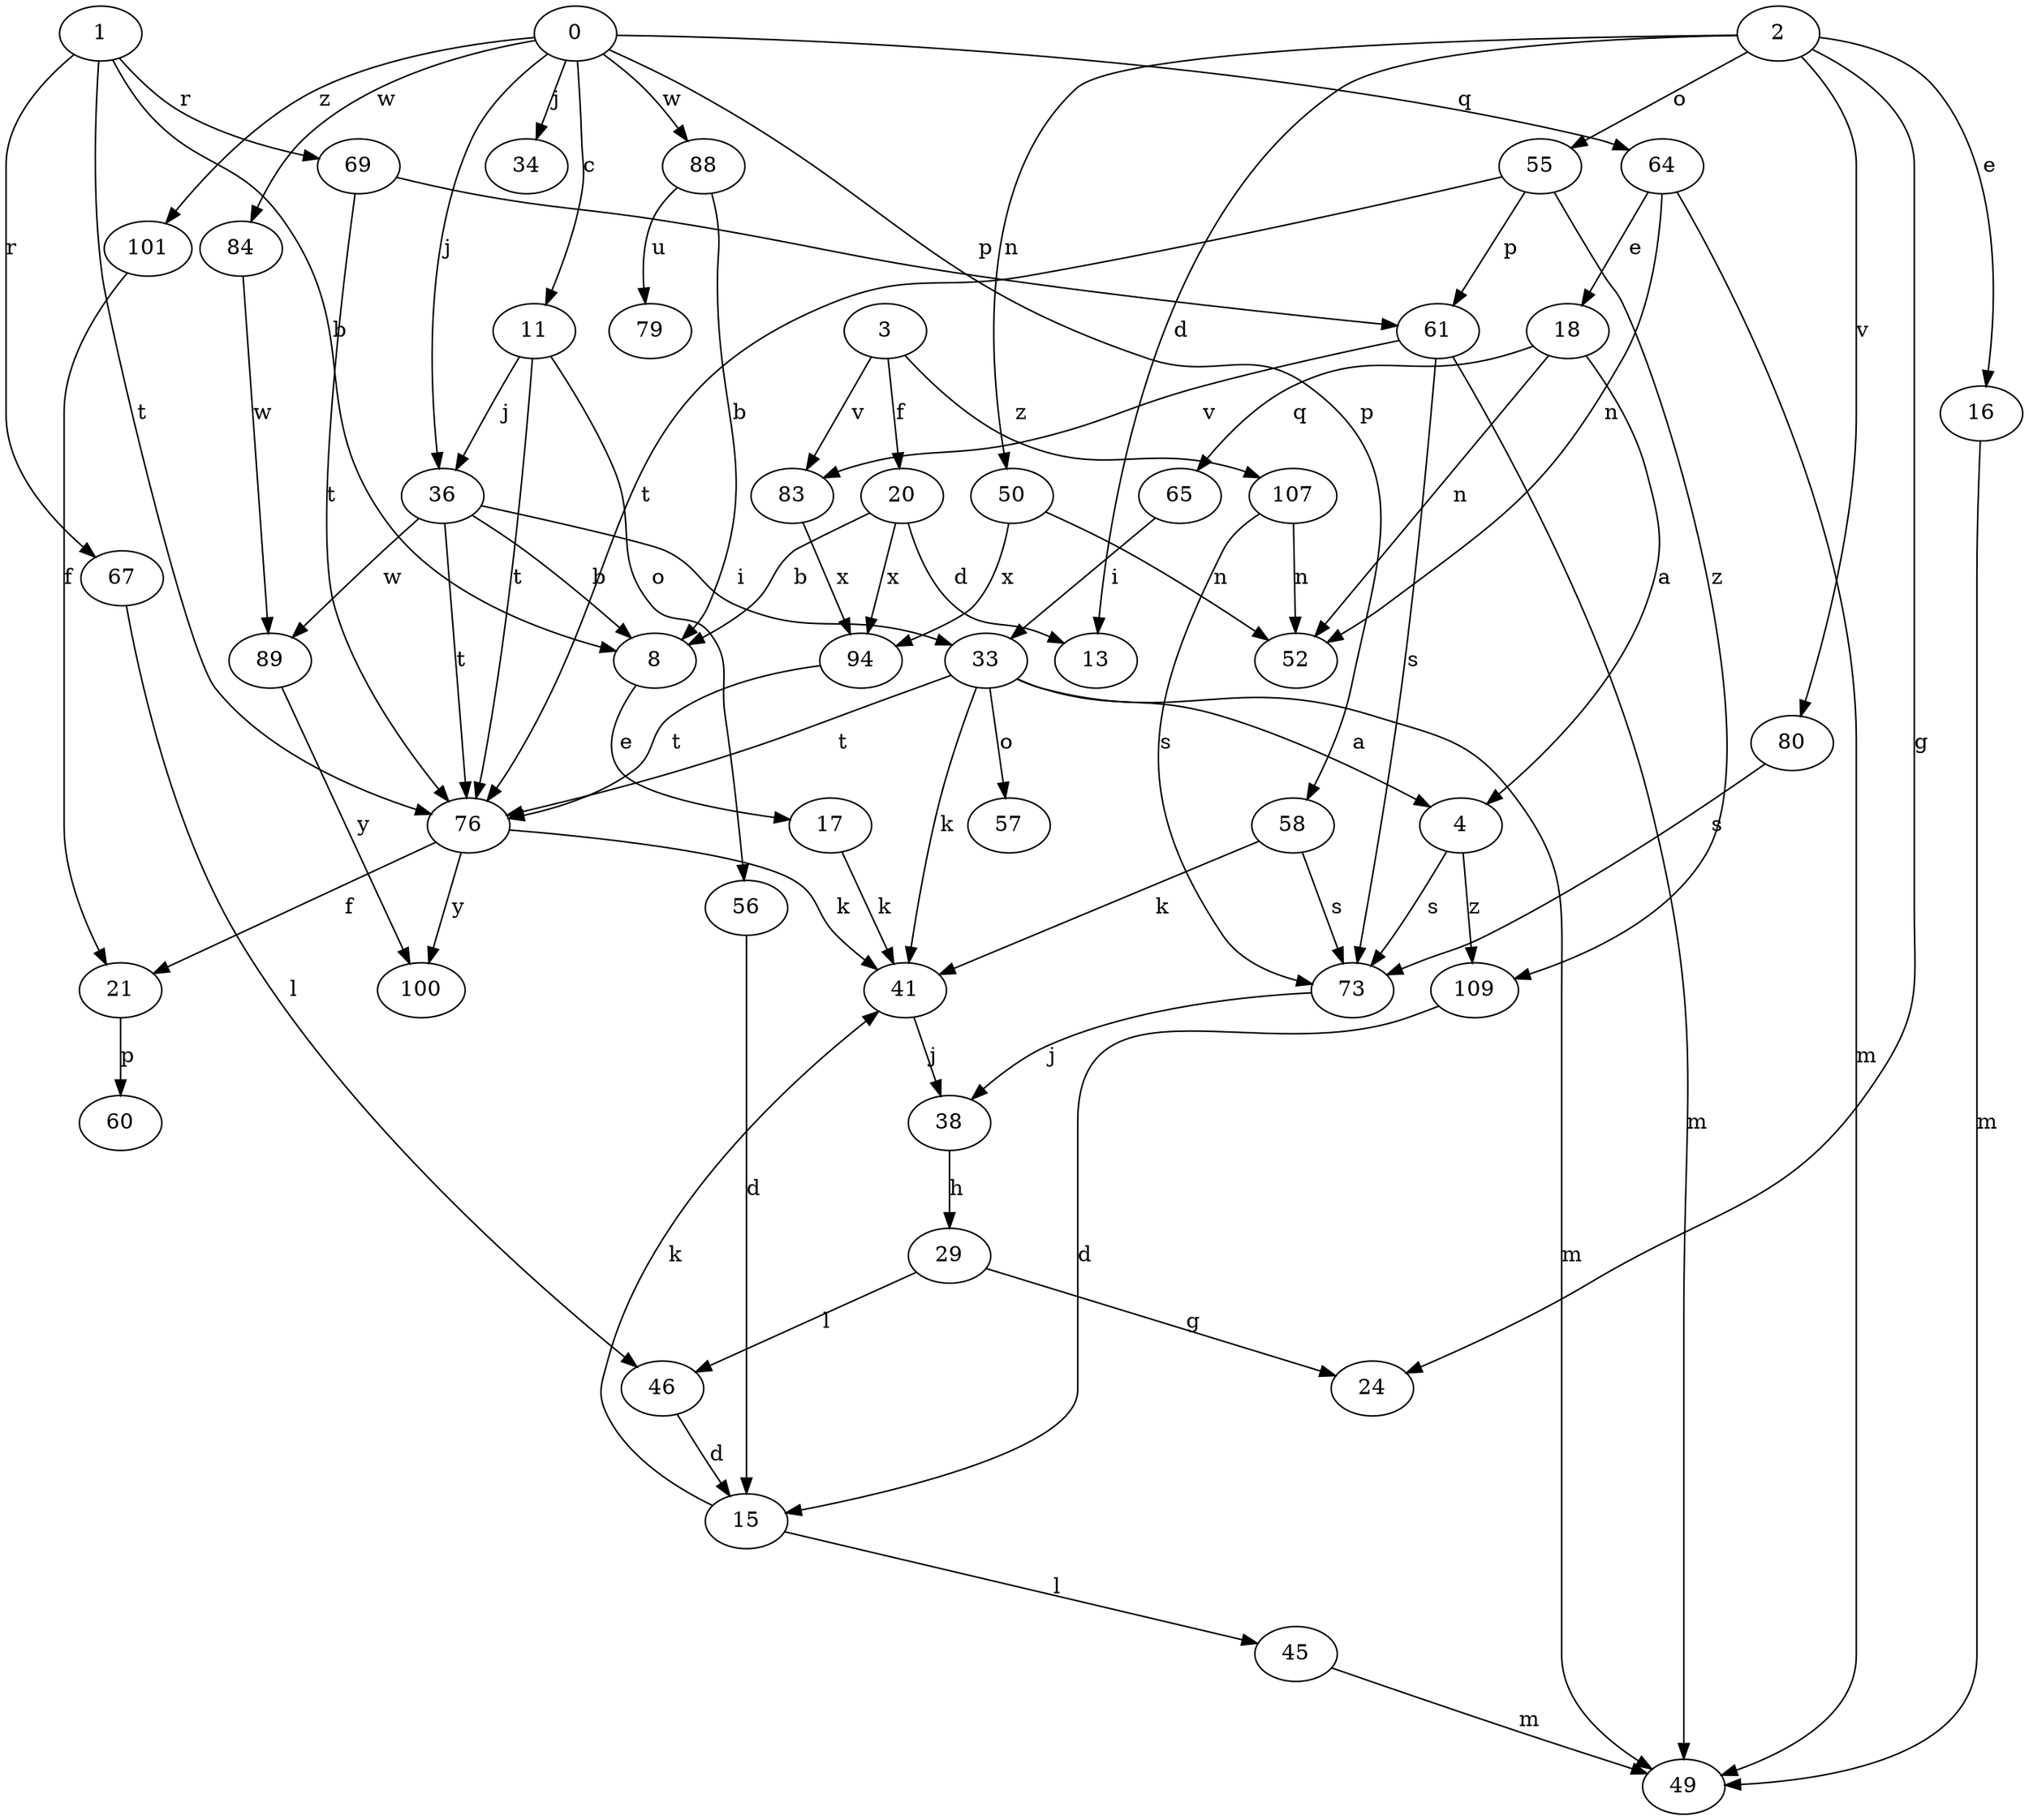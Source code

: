 strict digraph  {
1;
2;
3;
4;
8;
11;
13;
15;
16;
17;
18;
20;
21;
24;
29;
33;
34;
36;
38;
41;
45;
46;
49;
50;
52;
55;
56;
57;
58;
0;
60;
61;
64;
65;
67;
69;
73;
76;
79;
80;
83;
84;
88;
89;
94;
100;
101;
107;
109;
1 -> 8  [label=b];
1 -> 67  [label=r];
1 -> 69  [label=r];
1 -> 76  [label=t];
2 -> 13  [label=d];
2 -> 16  [label=e];
2 -> 24  [label=g];
2 -> 50  [label=n];
2 -> 55  [label=o];
2 -> 80  [label=v];
3 -> 20  [label=f];
3 -> 83  [label=v];
3 -> 107  [label=z];
4 -> 73  [label=s];
4 -> 109  [label=z];
8 -> 17  [label=e];
11 -> 36  [label=j];
11 -> 56  [label=o];
11 -> 76  [label=t];
15 -> 41  [label=k];
15 -> 45  [label=l];
16 -> 49  [label=m];
17 -> 41  [label=k];
18 -> 4  [label=a];
18 -> 52  [label=n];
18 -> 65  [label=q];
20 -> 8  [label=b];
20 -> 13  [label=d];
20 -> 94  [label=x];
21 -> 60  [label=p];
29 -> 24  [label=g];
29 -> 46  [label=l];
33 -> 4  [label=a];
33 -> 41  [label=k];
33 -> 49  [label=m];
33 -> 57  [label=o];
33 -> 76  [label=t];
36 -> 8  [label=b];
36 -> 33  [label=i];
36 -> 76  [label=t];
36 -> 89  [label=w];
38 -> 29  [label=h];
41 -> 38  [label=j];
45 -> 49  [label=m];
46 -> 15  [label=d];
50 -> 52  [label=n];
50 -> 94  [label=x];
55 -> 61  [label=p];
55 -> 76  [label=t];
55 -> 109  [label=z];
56 -> 15  [label=d];
58 -> 41  [label=k];
58 -> 73  [label=s];
0 -> 11  [label=c];
0 -> 34  [label=j];
0 -> 36  [label=j];
0 -> 58  [label=p];
0 -> 64  [label=q];
0 -> 84  [label=w];
0 -> 88  [label=w];
0 -> 101  [label=z];
61 -> 49  [label=m];
61 -> 73  [label=s];
61 -> 83  [label=v];
64 -> 18  [label=e];
64 -> 49  [label=m];
64 -> 52  [label=n];
65 -> 33  [label=i];
67 -> 46  [label=l];
69 -> 61  [label=p];
69 -> 76  [label=t];
73 -> 38  [label=j];
76 -> 21  [label=f];
76 -> 41  [label=k];
76 -> 100  [label=y];
80 -> 73  [label=s];
83 -> 94  [label=x];
84 -> 89  [label=w];
88 -> 8  [label=b];
88 -> 79  [label=u];
89 -> 100  [label=y];
94 -> 76  [label=t];
101 -> 21  [label=f];
107 -> 52  [label=n];
107 -> 73  [label=s];
109 -> 15  [label=d];
}
